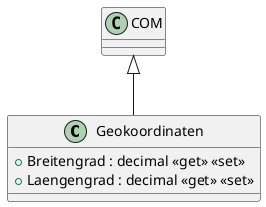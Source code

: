 @startuml
class Geokoordinaten {
    + Breitengrad : decimal <<get>> <<set>>
    + Laengengrad : decimal <<get>> <<set>>
}
COM <|-- Geokoordinaten
@enduml
